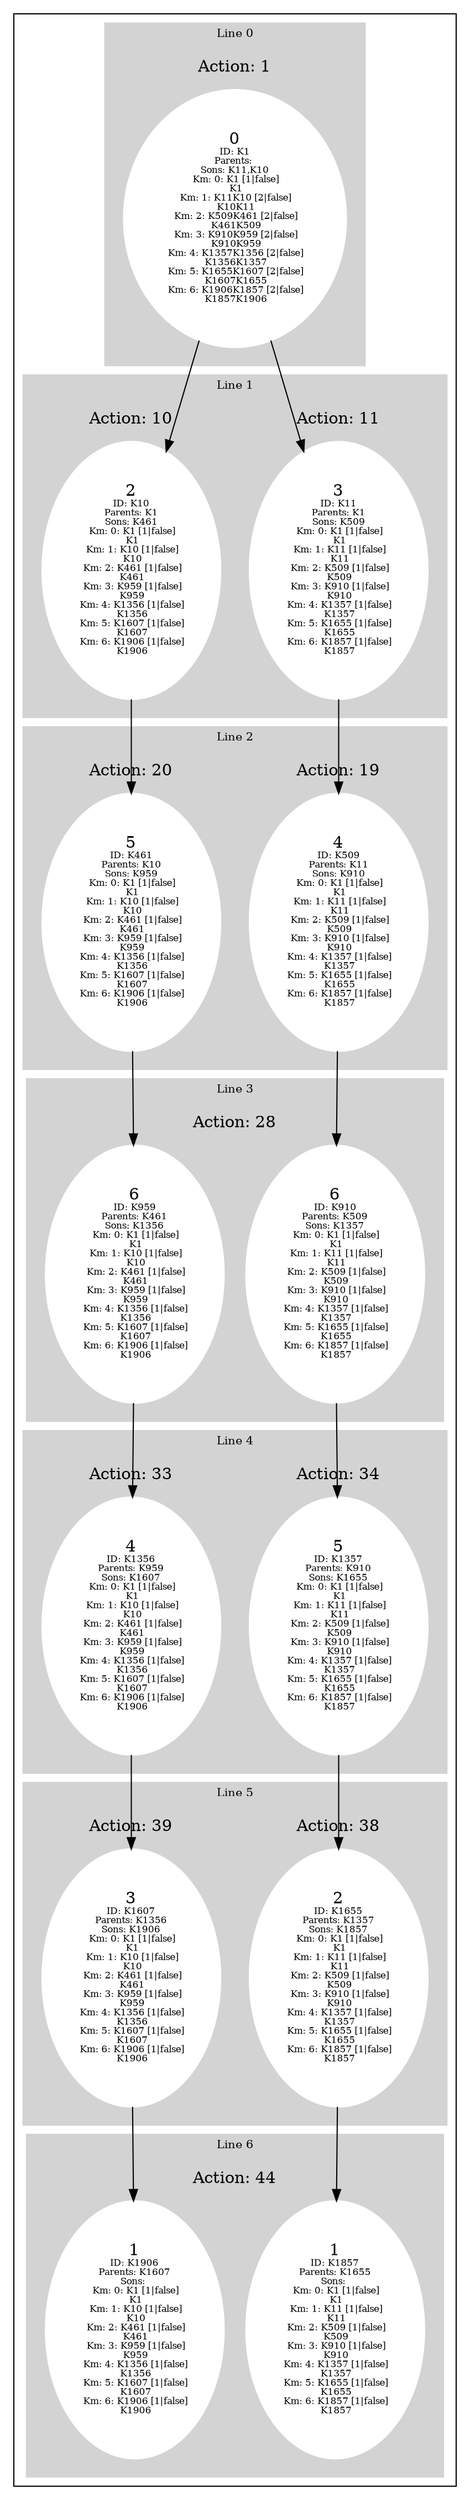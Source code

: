 digraph G {
subgraph cluster_info {
        subgraph cluster_0 {
        style=filled;
        color=lightgrey;
        node [style=filled,color=white];
        subgraph cluster_act_1 {
label = "Action: 1"step_K1 [label=<0<BR /><FONT POINT-SIZE="8">ID: K1</FONT><BR /><FONT POINT-SIZE="8">Parents: </FONT><BR /><FONT POINT-SIZE="8">Sons: K11,K10</FONT><BR /><FONT POINT-SIZE="8"> Km: 0: K1 [1|false]<BR /> K1</FONT><BR /><FONT POINT-SIZE="8"> Km: 1: K11K10 [2|false]<BR /> K10K11</FONT><BR /><FONT POINT-SIZE="8"> Km: 2: K509K461 [2|false]<BR /> K461K509</FONT><BR /><FONT POINT-SIZE="8"> Km: 3: K910K959 [2|false]<BR /> K910K959</FONT><BR /><FONT POINT-SIZE="8"> Km: 4: K1357K1356 [2|false]<BR /> K1356K1357</FONT><BR /><FONT POINT-SIZE="8"> Km: 5: K1655K1607 [2|false]<BR /> K1607K1655</FONT><BR /><FONT POINT-SIZE="8"> Km: 6: K1906K1857 [2|false]<BR /> K1857K1906</FONT>>]
}

        fontsize="10"
        label = "Line 0";
        }

        subgraph cluster_4 {
        style=filled;
        color=lightgrey;
        node [style=filled,color=white];
        subgraph cluster_act_34 {
label = "Action: 34"step_K1357 [label=<5<BR /><FONT POINT-SIZE="8">ID: K1357</FONT><BR /><FONT POINT-SIZE="8">Parents: K910</FONT><BR /><FONT POINT-SIZE="8">Sons: K1655</FONT><BR /><FONT POINT-SIZE="8"> Km: 0: K1 [1|false]<BR /> K1</FONT><BR /><FONT POINT-SIZE="8"> Km: 1: K11 [1|false]<BR /> K11</FONT><BR /><FONT POINT-SIZE="8"> Km: 2: K509 [1|false]<BR /> K509</FONT><BR /><FONT POINT-SIZE="8"> Km: 3: K910 [1|false]<BR /> K910</FONT><BR /><FONT POINT-SIZE="8"> Km: 4: K1357 [1|false]<BR /> K1357</FONT><BR /><FONT POINT-SIZE="8"> Km: 5: K1655 [1|false]<BR /> K1655</FONT><BR /><FONT POINT-SIZE="8"> Km: 6: K1857 [1|false]<BR /> K1857</FONT>>]
}
subgraph cluster_act_33 {
label = "Action: 33"step_K1356 [label=<4<BR /><FONT POINT-SIZE="8">ID: K1356</FONT><BR /><FONT POINT-SIZE="8">Parents: K959</FONT><BR /><FONT POINT-SIZE="8">Sons: K1607</FONT><BR /><FONT POINT-SIZE="8"> Km: 0: K1 [1|false]<BR /> K1</FONT><BR /><FONT POINT-SIZE="8"> Km: 1: K10 [1|false]<BR /> K10</FONT><BR /><FONT POINT-SIZE="8"> Km: 2: K461 [1|false]<BR /> K461</FONT><BR /><FONT POINT-SIZE="8"> Km: 3: K959 [1|false]<BR /> K959</FONT><BR /><FONT POINT-SIZE="8"> Km: 4: K1356 [1|false]<BR /> K1356</FONT><BR /><FONT POINT-SIZE="8"> Km: 5: K1607 [1|false]<BR /> K1607</FONT><BR /><FONT POINT-SIZE="8"> Km: 6: K1906 [1|false]<BR /> K1906</FONT>>]
}

        fontsize="10"
        label = "Line 4";
        }

        subgraph cluster_2 {
        style=filled;
        color=lightgrey;
        node [style=filled,color=white];
        subgraph cluster_act_19 {
label = "Action: 19"step_K509 [label=<4<BR /><FONT POINT-SIZE="8">ID: K509</FONT><BR /><FONT POINT-SIZE="8">Parents: K11</FONT><BR /><FONT POINT-SIZE="8">Sons: K910</FONT><BR /><FONT POINT-SIZE="8"> Km: 0: K1 [1|false]<BR /> K1</FONT><BR /><FONT POINT-SIZE="8"> Km: 1: K11 [1|false]<BR /> K11</FONT><BR /><FONT POINT-SIZE="8"> Km: 2: K509 [1|false]<BR /> K509</FONT><BR /><FONT POINT-SIZE="8"> Km: 3: K910 [1|false]<BR /> K910</FONT><BR /><FONT POINT-SIZE="8"> Km: 4: K1357 [1|false]<BR /> K1357</FONT><BR /><FONT POINT-SIZE="8"> Km: 5: K1655 [1|false]<BR /> K1655</FONT><BR /><FONT POINT-SIZE="8"> Km: 6: K1857 [1|false]<BR /> K1857</FONT>>]
}
subgraph cluster_act_20 {
label = "Action: 20"step_K461 [label=<5<BR /><FONT POINT-SIZE="8">ID: K461</FONT><BR /><FONT POINT-SIZE="8">Parents: K10</FONT><BR /><FONT POINT-SIZE="8">Sons: K959</FONT><BR /><FONT POINT-SIZE="8"> Km: 0: K1 [1|false]<BR /> K1</FONT><BR /><FONT POINT-SIZE="8"> Km: 1: K10 [1|false]<BR /> K10</FONT><BR /><FONT POINT-SIZE="8"> Km: 2: K461 [1|false]<BR /> K461</FONT><BR /><FONT POINT-SIZE="8"> Km: 3: K959 [1|false]<BR /> K959</FONT><BR /><FONT POINT-SIZE="8"> Km: 4: K1356 [1|false]<BR /> K1356</FONT><BR /><FONT POINT-SIZE="8"> Km: 5: K1607 [1|false]<BR /> K1607</FONT><BR /><FONT POINT-SIZE="8"> Km: 6: K1906 [1|false]<BR /> K1906</FONT>>]
}

        fontsize="10"
        label = "Line 2";
        }

        subgraph cluster_3 {
        style=filled;
        color=lightgrey;
        node [style=filled,color=white];
        subgraph cluster_act_28 {
label = "Action: 28"step_K910 [label=<6<BR /><FONT POINT-SIZE="8">ID: K910</FONT><BR /><FONT POINT-SIZE="8">Parents: K509</FONT><BR /><FONT POINT-SIZE="8">Sons: K1357</FONT><BR /><FONT POINT-SIZE="8"> Km: 0: K1 [1|false]<BR /> K1</FONT><BR /><FONT POINT-SIZE="8"> Km: 1: K11 [1|false]<BR /> K11</FONT><BR /><FONT POINT-SIZE="8"> Km: 2: K509 [1|false]<BR /> K509</FONT><BR /><FONT POINT-SIZE="8"> Km: 3: K910 [1|false]<BR /> K910</FONT><BR /><FONT POINT-SIZE="8"> Km: 4: K1357 [1|false]<BR /> K1357</FONT><BR /><FONT POINT-SIZE="8"> Km: 5: K1655 [1|false]<BR /> K1655</FONT><BR /><FONT POINT-SIZE="8"> Km: 6: K1857 [1|false]<BR /> K1857</FONT>>]
step_K959 [label=<6<BR /><FONT POINT-SIZE="8">ID: K959</FONT><BR /><FONT POINT-SIZE="8">Parents: K461</FONT><BR /><FONT POINT-SIZE="8">Sons: K1356</FONT><BR /><FONT POINT-SIZE="8"> Km: 0: K1 [1|false]<BR /> K1</FONT><BR /><FONT POINT-SIZE="8"> Km: 1: K10 [1|false]<BR /> K10</FONT><BR /><FONT POINT-SIZE="8"> Km: 2: K461 [1|false]<BR /> K461</FONT><BR /><FONT POINT-SIZE="8"> Km: 3: K959 [1|false]<BR /> K959</FONT><BR /><FONT POINT-SIZE="8"> Km: 4: K1356 [1|false]<BR /> K1356</FONT><BR /><FONT POINT-SIZE="8"> Km: 5: K1607 [1|false]<BR /> K1607</FONT><BR /><FONT POINT-SIZE="8"> Km: 6: K1906 [1|false]<BR /> K1906</FONT>>]
}
subgraph cluster_act_28 {
label = "Action: 28"step_K910 [label=<6<BR /><FONT POINT-SIZE="8">ID: K910</FONT><BR /><FONT POINT-SIZE="8">Parents: K509</FONT><BR /><FONT POINT-SIZE="8">Sons: K1357</FONT><BR /><FONT POINT-SIZE="8"> Km: 0: K1 [1|false]<BR /> K1</FONT><BR /><FONT POINT-SIZE="8"> Km: 1: K11 [1|false]<BR /> K11</FONT><BR /><FONT POINT-SIZE="8"> Km: 2: K509 [1|false]<BR /> K509</FONT><BR /><FONT POINT-SIZE="8"> Km: 3: K910 [1|false]<BR /> K910</FONT><BR /><FONT POINT-SIZE="8"> Km: 4: K1357 [1|false]<BR /> K1357</FONT><BR /><FONT POINT-SIZE="8"> Km: 5: K1655 [1|false]<BR /> K1655</FONT><BR /><FONT POINT-SIZE="8"> Km: 6: K1857 [1|false]<BR /> K1857</FONT>>]
step_K959 [label=<6<BR /><FONT POINT-SIZE="8">ID: K959</FONT><BR /><FONT POINT-SIZE="8">Parents: K461</FONT><BR /><FONT POINT-SIZE="8">Sons: K1356</FONT><BR /><FONT POINT-SIZE="8"> Km: 0: K1 [1|false]<BR /> K1</FONT><BR /><FONT POINT-SIZE="8"> Km: 1: K10 [1|false]<BR /> K10</FONT><BR /><FONT POINT-SIZE="8"> Km: 2: K461 [1|false]<BR /> K461</FONT><BR /><FONT POINT-SIZE="8"> Km: 3: K959 [1|false]<BR /> K959</FONT><BR /><FONT POINT-SIZE="8"> Km: 4: K1356 [1|false]<BR /> K1356</FONT><BR /><FONT POINT-SIZE="8"> Km: 5: K1607 [1|false]<BR /> K1607</FONT><BR /><FONT POINT-SIZE="8"> Km: 6: K1906 [1|false]<BR /> K1906</FONT>>]
}

        fontsize="10"
        label = "Line 3";
        }

        subgraph cluster_5 {
        style=filled;
        color=lightgrey;
        node [style=filled,color=white];
        subgraph cluster_act_38 {
label = "Action: 38"step_K1655 [label=<2<BR /><FONT POINT-SIZE="8">ID: K1655</FONT><BR /><FONT POINT-SIZE="8">Parents: K1357</FONT><BR /><FONT POINT-SIZE="8">Sons: K1857</FONT><BR /><FONT POINT-SIZE="8"> Km: 0: K1 [1|false]<BR /> K1</FONT><BR /><FONT POINT-SIZE="8"> Km: 1: K11 [1|false]<BR /> K11</FONT><BR /><FONT POINT-SIZE="8"> Km: 2: K509 [1|false]<BR /> K509</FONT><BR /><FONT POINT-SIZE="8"> Km: 3: K910 [1|false]<BR /> K910</FONT><BR /><FONT POINT-SIZE="8"> Km: 4: K1357 [1|false]<BR /> K1357</FONT><BR /><FONT POINT-SIZE="8"> Km: 5: K1655 [1|false]<BR /> K1655</FONT><BR /><FONT POINT-SIZE="8"> Km: 6: K1857 [1|false]<BR /> K1857</FONT>>]
}
subgraph cluster_act_39 {
label = "Action: 39"step_K1607 [label=<3<BR /><FONT POINT-SIZE="8">ID: K1607</FONT><BR /><FONT POINT-SIZE="8">Parents: K1356</FONT><BR /><FONT POINT-SIZE="8">Sons: K1906</FONT><BR /><FONT POINT-SIZE="8"> Km: 0: K1 [1|false]<BR /> K1</FONT><BR /><FONT POINT-SIZE="8"> Km: 1: K10 [1|false]<BR /> K10</FONT><BR /><FONT POINT-SIZE="8"> Km: 2: K461 [1|false]<BR /> K461</FONT><BR /><FONT POINT-SIZE="8"> Km: 3: K959 [1|false]<BR /> K959</FONT><BR /><FONT POINT-SIZE="8"> Km: 4: K1356 [1|false]<BR /> K1356</FONT><BR /><FONT POINT-SIZE="8"> Km: 5: K1607 [1|false]<BR /> K1607</FONT><BR /><FONT POINT-SIZE="8"> Km: 6: K1906 [1|false]<BR /> K1906</FONT>>]
}

        fontsize="10"
        label = "Line 5";
        }

        subgraph cluster_6 {
        style=filled;
        color=lightgrey;
        node [style=filled,color=white];
        subgraph cluster_act_44 {
label = "Action: 44"step_K1906 [label=<1<BR /><FONT POINT-SIZE="8">ID: K1906</FONT><BR /><FONT POINT-SIZE="8">Parents: K1607</FONT><BR /><FONT POINT-SIZE="8">Sons: </FONT><BR /><FONT POINT-SIZE="8"> Km: 0: K1 [1|false]<BR /> K1</FONT><BR /><FONT POINT-SIZE="8"> Km: 1: K10 [1|false]<BR /> K10</FONT><BR /><FONT POINT-SIZE="8"> Km: 2: K461 [1|false]<BR /> K461</FONT><BR /><FONT POINT-SIZE="8"> Km: 3: K959 [1|false]<BR /> K959</FONT><BR /><FONT POINT-SIZE="8"> Km: 4: K1356 [1|false]<BR /> K1356</FONT><BR /><FONT POINT-SIZE="8"> Km: 5: K1607 [1|false]<BR /> K1607</FONT><BR /><FONT POINT-SIZE="8"> Km: 6: K1906 [1|false]<BR /> K1906</FONT>>]
step_K1857 [label=<1<BR /><FONT POINT-SIZE="8">ID: K1857</FONT><BR /><FONT POINT-SIZE="8">Parents: K1655</FONT><BR /><FONT POINT-SIZE="8">Sons: </FONT><BR /><FONT POINT-SIZE="8"> Km: 0: K1 [1|false]<BR /> K1</FONT><BR /><FONT POINT-SIZE="8"> Km: 1: K11 [1|false]<BR /> K11</FONT><BR /><FONT POINT-SIZE="8"> Km: 2: K509 [1|false]<BR /> K509</FONT><BR /><FONT POINT-SIZE="8"> Km: 3: K910 [1|false]<BR /> K910</FONT><BR /><FONT POINT-SIZE="8"> Km: 4: K1357 [1|false]<BR /> K1357</FONT><BR /><FONT POINT-SIZE="8"> Km: 5: K1655 [1|false]<BR /> K1655</FONT><BR /><FONT POINT-SIZE="8"> Km: 6: K1857 [1|false]<BR /> K1857</FONT>>]
}
subgraph cluster_act_44 {
label = "Action: 44"step_K1906 [label=<1<BR /><FONT POINT-SIZE="8">ID: K1906</FONT><BR /><FONT POINT-SIZE="8">Parents: K1607</FONT><BR /><FONT POINT-SIZE="8">Sons: </FONT><BR /><FONT POINT-SIZE="8"> Km: 0: K1 [1|false]<BR /> K1</FONT><BR /><FONT POINT-SIZE="8"> Km: 1: K10 [1|false]<BR /> K10</FONT><BR /><FONT POINT-SIZE="8"> Km: 2: K461 [1|false]<BR /> K461</FONT><BR /><FONT POINT-SIZE="8"> Km: 3: K959 [1|false]<BR /> K959</FONT><BR /><FONT POINT-SIZE="8"> Km: 4: K1356 [1|false]<BR /> K1356</FONT><BR /><FONT POINT-SIZE="8"> Km: 5: K1607 [1|false]<BR /> K1607</FONT><BR /><FONT POINT-SIZE="8"> Km: 6: K1906 [1|false]<BR /> K1906</FONT>>]
step_K1857 [label=<1<BR /><FONT POINT-SIZE="8">ID: K1857</FONT><BR /><FONT POINT-SIZE="8">Parents: K1655</FONT><BR /><FONT POINT-SIZE="8">Sons: </FONT><BR /><FONT POINT-SIZE="8"> Km: 0: K1 [1|false]<BR /> K1</FONT><BR /><FONT POINT-SIZE="8"> Km: 1: K11 [1|false]<BR /> K11</FONT><BR /><FONT POINT-SIZE="8"> Km: 2: K509 [1|false]<BR /> K509</FONT><BR /><FONT POINT-SIZE="8"> Km: 3: K910 [1|false]<BR /> K910</FONT><BR /><FONT POINT-SIZE="8"> Km: 4: K1357 [1|false]<BR /> K1357</FONT><BR /><FONT POINT-SIZE="8"> Km: 5: K1655 [1|false]<BR /> K1655</FONT><BR /><FONT POINT-SIZE="8"> Km: 6: K1857 [1|false]<BR /> K1857</FONT>>]
}

        fontsize="10"
        label = "Line 6";
        }

        subgraph cluster_1 {
        style=filled;
        color=lightgrey;
        node [style=filled,color=white];
        subgraph cluster_act_11 {
label = "Action: 11"step_K11 [label=<3<BR /><FONT POINT-SIZE="8">ID: K11</FONT><BR /><FONT POINT-SIZE="8">Parents: K1</FONT><BR /><FONT POINT-SIZE="8">Sons: K509</FONT><BR /><FONT POINT-SIZE="8"> Km: 0: K1 [1|false]<BR /> K1</FONT><BR /><FONT POINT-SIZE="8"> Km: 1: K11 [1|false]<BR /> K11</FONT><BR /><FONT POINT-SIZE="8"> Km: 2: K509 [1|false]<BR /> K509</FONT><BR /><FONT POINT-SIZE="8"> Km: 3: K910 [1|false]<BR /> K910</FONT><BR /><FONT POINT-SIZE="8"> Km: 4: K1357 [1|false]<BR /> K1357</FONT><BR /><FONT POINT-SIZE="8"> Km: 5: K1655 [1|false]<BR /> K1655</FONT><BR /><FONT POINT-SIZE="8"> Km: 6: K1857 [1|false]<BR /> K1857</FONT>>]
}
subgraph cluster_act_10 {
label = "Action: 10"step_K10 [label=<2<BR /><FONT POINT-SIZE="8">ID: K10</FONT><BR /><FONT POINT-SIZE="8">Parents: K1</FONT><BR /><FONT POINT-SIZE="8">Sons: K461</FONT><BR /><FONT POINT-SIZE="8"> Km: 0: K1 [1|false]<BR /> K1</FONT><BR /><FONT POINT-SIZE="8"> Km: 1: K10 [1|false]<BR /> K10</FONT><BR /><FONT POINT-SIZE="8"> Km: 2: K461 [1|false]<BR /> K461</FONT><BR /><FONT POINT-SIZE="8"> Km: 3: K959 [1|false]<BR /> K959</FONT><BR /><FONT POINT-SIZE="8"> Km: 4: K1356 [1|false]<BR /> K1356</FONT><BR /><FONT POINT-SIZE="8"> Km: 5: K1607 [1|false]<BR /> K1607</FONT><BR /><FONT POINT-SIZE="8"> Km: 6: K1906 [1|false]<BR /> K1906</FONT>>]
}

        fontsize="10"
        label = "Line 1";
        }
step_K910 -> step_K1357; 
step_K1 -> step_K10; 
step_K1607 -> step_K1906; 
step_K11 -> step_K509; 
step_K10 -> step_K461; 
step_K509 -> step_K910; 
step_K461 -> step_K959; 
step_K1356 -> step_K1607; 
step_K1 -> step_K11; 
step_K959 -> step_K1356; 
step_K1655 -> step_K1857; 
step_K1357 -> step_K1655; 
}}